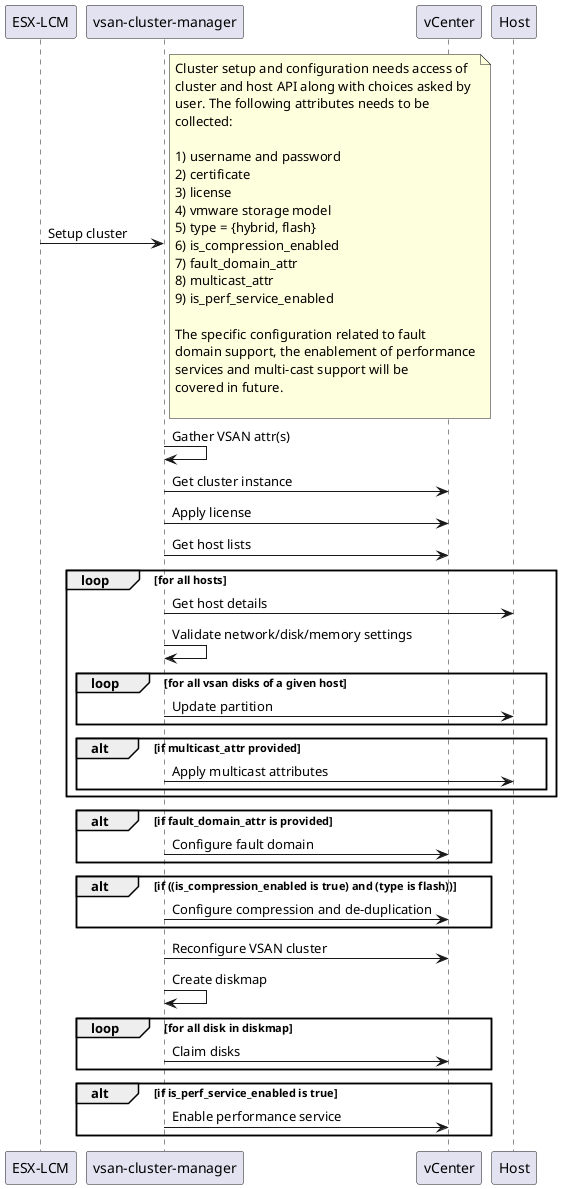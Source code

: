 @startuml
participant "ESX-LCM"
participant "vsan-cluster-manager"
participant "vCenter"
participant "Host"

"ESX-LCM"->"vsan-cluster-manager": Setup cluster

note right
Cluster setup and configuration needs access of
cluster and host API along with choices asked by
user. The following attributes needs to be
collected:

1) username and password
2) certificate
3) license
4) vmware storage model
5) type = {hybrid, flash}
6) is_compression_enabled
7) fault_domain_attr
8) multicast_attr
9) is_perf_service_enabled

The specific configuration related to fault
domain support, the enablement of performance
services and multi-cast support will be
covered in future.

end note

"vsan-cluster-manager"->"vsan-cluster-manager": Gather VSAN attr(s)
"vsan-cluster-manager"->vCenter: Get cluster instance
"vsan-cluster-manager"->vCenter: Apply license
"vsan-cluster-manager"->vCenter: Get host lists

loop for all hosts
    "vsan-cluster-manager"->Host: Get host details
    "vsan-cluster-manager"->"vsan-cluster-manager": Validate network/disk/memory settings
    loop for all vsan disks of a given host
        "vsan-cluster-manager"->Host: Update partition
    end loop

    alt if multicast_attr provided
        "vsan-cluster-manager"->Host: Apply multicast attributes
    end
end loop

alt if fault_domain_attr is provided
    "vsan-cluster-manager"->vCenter: Configure fault domain
end

alt if ((is_compression_enabled is true) and (type is flash))
    "vsan-cluster-manager"->vCenter: Configure compression and de-duplication
end

"vsan-cluster-manager"->vCenter: Reconfigure VSAN cluster

"vsan-cluster-manager"->"vsan-cluster-manager": Create diskmap
loop for all disk in diskmap
    "vsan-cluster-manager"->vCenter: Claim disks
end loop

alt if is_perf_service_enabled is true
    "vsan-cluster-manager"->vCenter: Enable performance service
end
@enduml